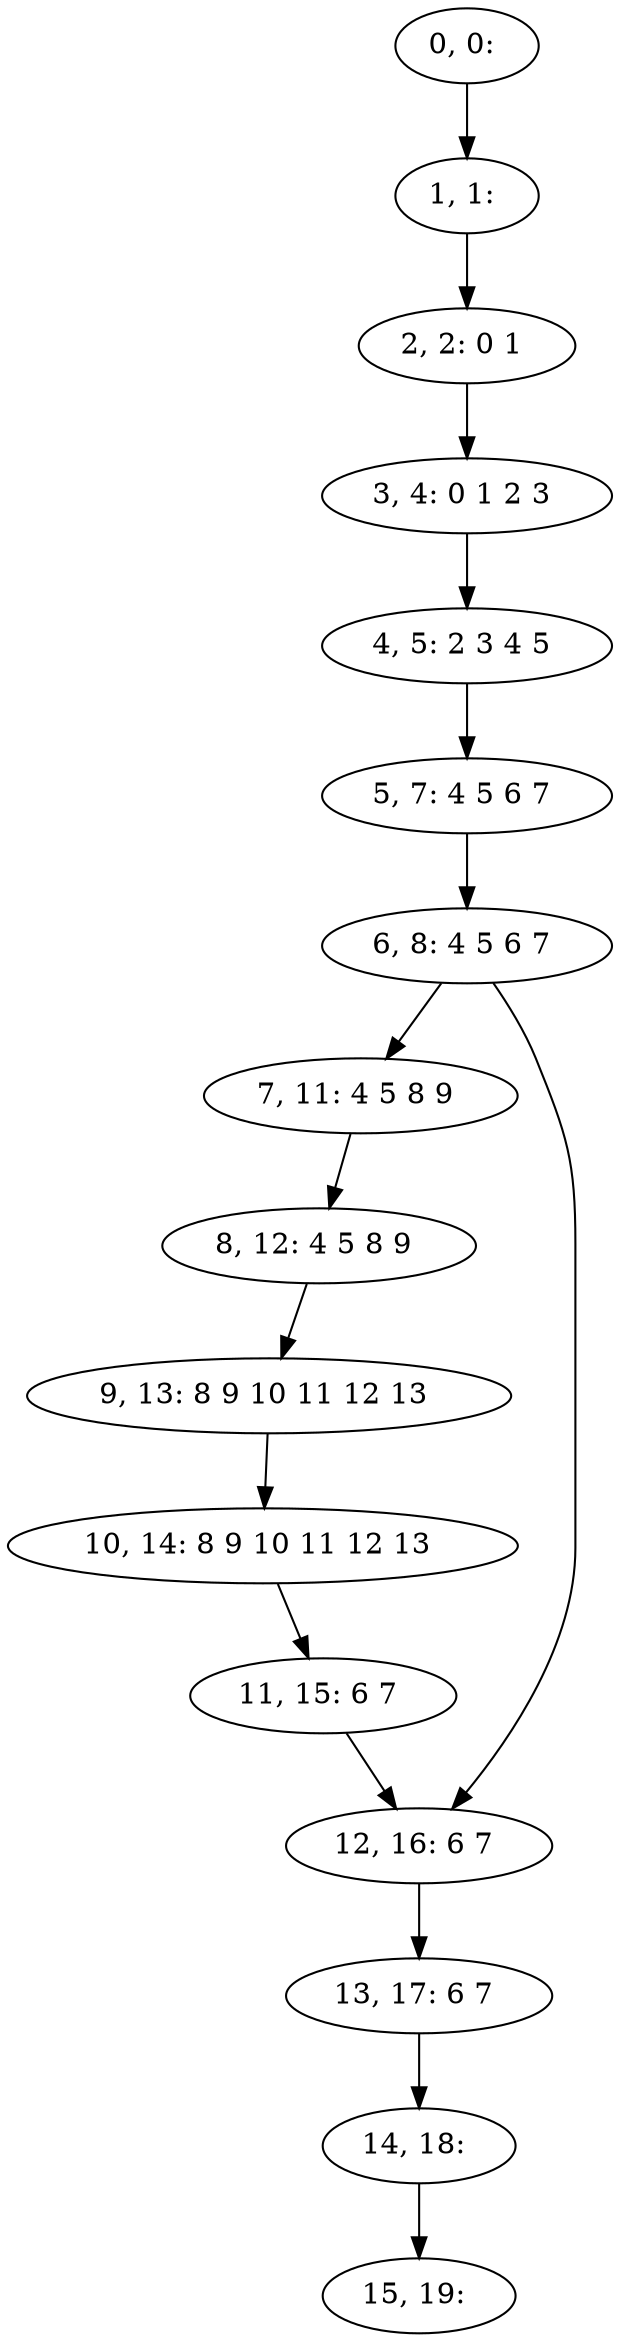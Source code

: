 digraph G {
0[label="0, 0: "];
1[label="1, 1: "];
2[label="2, 2: 0 1 "];
3[label="3, 4: 0 1 2 3 "];
4[label="4, 5: 2 3 4 5 "];
5[label="5, 7: 4 5 6 7 "];
6[label="6, 8: 4 5 6 7 "];
7[label="7, 11: 4 5 8 9 "];
8[label="8, 12: 4 5 8 9 "];
9[label="9, 13: 8 9 10 11 12 13 "];
10[label="10, 14: 8 9 10 11 12 13 "];
11[label="11, 15: 6 7 "];
12[label="12, 16: 6 7 "];
13[label="13, 17: 6 7 "];
14[label="14, 18: "];
15[label="15, 19: "];
0->1 ;
1->2 ;
2->3 ;
3->4 ;
4->5 ;
5->6 ;
6->7 ;
6->12 ;
7->8 ;
8->9 ;
9->10 ;
10->11 ;
11->12 ;
12->13 ;
13->14 ;
14->15 ;
}
